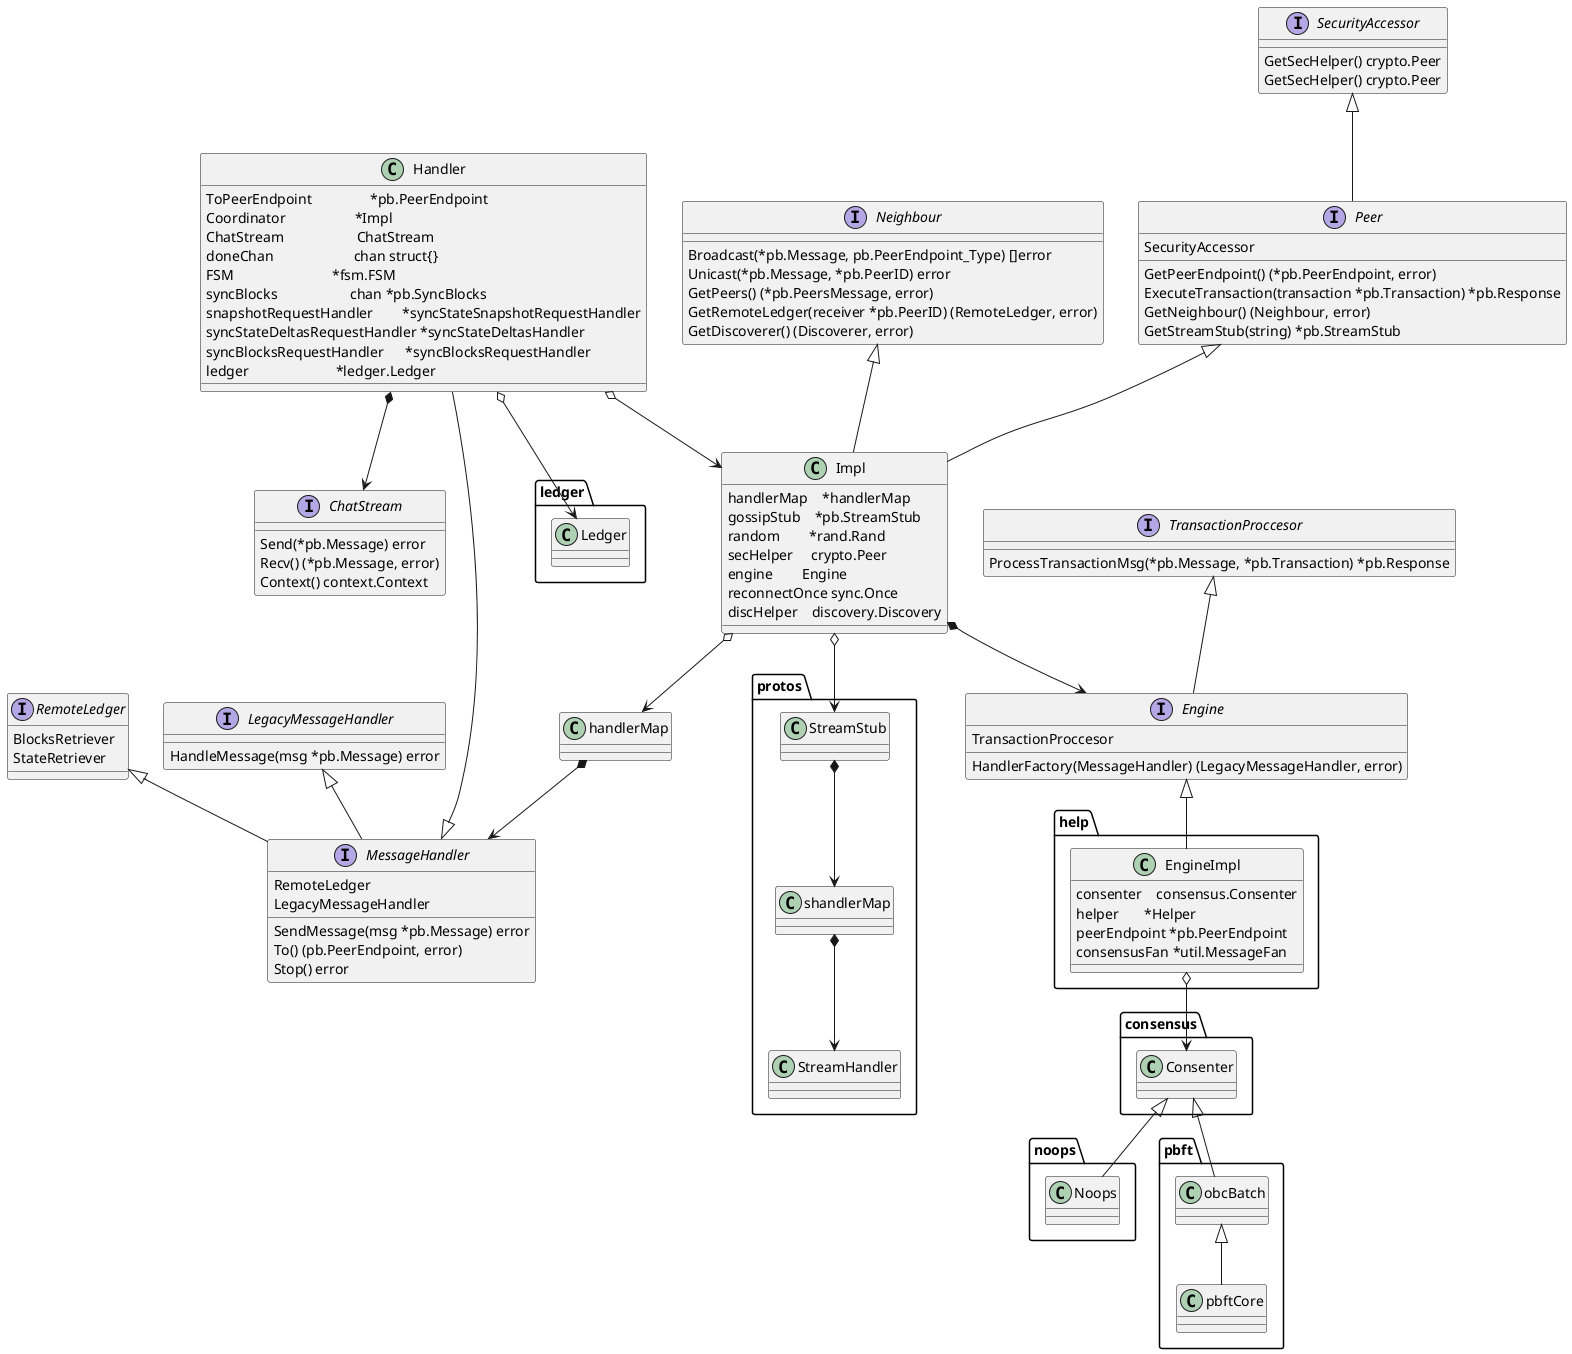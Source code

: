 @startuml


interface Peer  {
	GetPeerEndpoint() (*pb.PeerEndpoint, error)
	ExecuteTransaction(transaction *pb.Transaction) *pb.Response
	SecurityAccessor
	GetNeighbour() (Neighbour, error)
	GetStreamStub(string) *pb.StreamStub
}
SecurityAccessor <|-- Peer


interface Neighbour  {
	Broadcast(*pb.Message, pb.PeerEndpoint_Type) []error
	Unicast(*pb.Message, *pb.PeerID) error
	GetPeers() (*pb.PeersMessage, error)
	GetRemoteLedger(receiver *pb.PeerID) (RemoteLedger, error)
	GetDiscoverer() (Discoverer, error)
}


interface RemoteLedger  {
	BlocksRetriever
	StateRetriever
}


interface ChatStream  {
	Send(*pb.Message) error
	Recv() (*pb.Message, error)
	Context() context.Context
}

interface SecurityAccessor  {
	GetSecHelper() crypto.Peer
}

interface LegacyMessageHandler  {
	HandleMessage(msg *pb.Message) error
}

interface MessageHandler  {
	RemoteLedger
	LegacyMessageHandler
	SendMessage(msg *pb.Message) error
	To() (pb.PeerEndpoint, error)
	Stop() error
}
RemoteLedger <|-- MessageHandler
LegacyMessageHandler <|-- MessageHandler
handlerMap *--> MessageHandler


interface SecurityAccessor  {
	GetSecHelper() crypto.Peer
}

interface TransactionProccesor  {
	ProcessTransactionMsg(*pb.Message, *pb.Transaction) *pb.Response
}

interface Engine  {
	TransactionProccesor
	HandlerFactory(MessageHandler) (LegacyMessageHandler, error)
}
TransactionProccesor <|-- Engine
Engine <|-- help.EngineImpl

class help.EngineImpl {
	consenter    consensus.Consenter
	helper       *Helper
	peerEndpoint *pb.PeerEndpoint
	consensusFan *util.MessageFan
}
help.EngineImpl o--> consensus.Consenter

consensus.Consenter <|-- noops.Noops
consensus.Consenter <|-- pbft.obcBatch
pbft.obcBatch <|-- pbft.pbftCore


class Impl {
	handlerMap    *handlerMap
	gossipStub    *pb.StreamStub
	random        *rand.Rand
	secHelper     crypto.Peer
	engine        Engine
	reconnectOnce sync.Once
	discHelper    discovery.Discovery
}

Impl o--> protos.StreamStub
Impl o--> handlerMap
Impl *--> Engine
Peer <|-- Impl
Neighbour <|-- Impl

protos.StreamStub *--> protos.shandlerMap
protos.shandlerMap *--> protos.StreamHandler


class Handler  {
	ToPeerEndpoint                *pb.PeerEndpoint
	Coordinator                   *Impl
	ChatStream                    ChatStream
	doneChan                      chan struct{}
	FSM                           *fsm.FSM
	syncBlocks                    chan *pb.SyncBlocks
	snapshotRequestHandler        *syncStateSnapshotRequestHandler
	syncStateDeltasRequestHandler *syncStateDeltasHandler
	syncBlocksRequestHandler      *syncBlocksRequestHandler
	ledger                        *ledger.Ledger
}
Handler *--> ChatStream
Handler o--> Impl
Handler --|> MessageHandler
Handler o--> ledger.Ledger

@enduml


interface BlocksRetriever  {
	RequestBlocks(*pb.SyncBlockRange) (<-chan *pb.SyncBlocks, error)
}

interface StateRetriever  {
	RequestStateSnapshot() (<-chan *pb.SyncStateSnapshot, error)
	RequestStateDeltas(syncBlockRange *pb.SyncBlockRange)
}

Handler o--> ledger.Ledger

BlocksRetriever <|-- RemoteLedger
StateRetriever <|-- RemoteLedger

Handler o--> syncStateSnapshotRequestHandler
Handler o--> syncStateDeltasHandler
Handler o--> syncBlocksRequestHandler